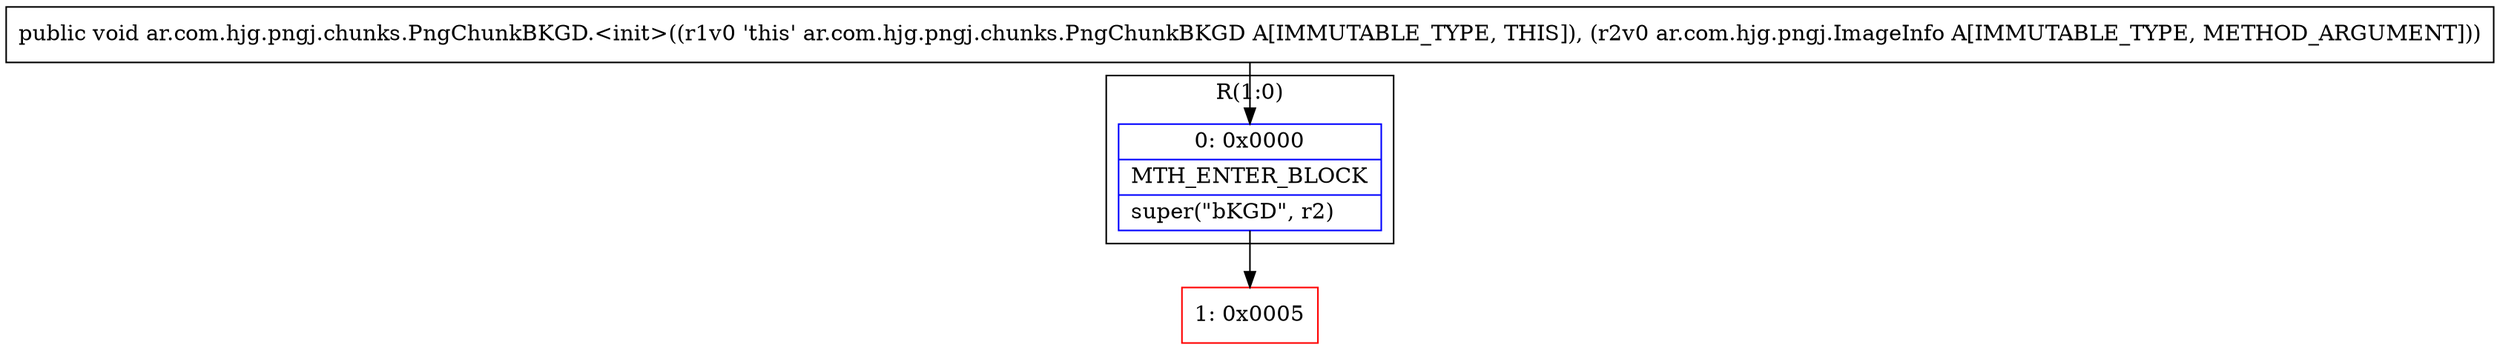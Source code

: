 digraph "CFG forar.com.hjg.pngj.chunks.PngChunkBKGD.\<init\>(Lar\/com\/hjg\/pngj\/ImageInfo;)V" {
subgraph cluster_Region_1278257682 {
label = "R(1:0)";
node [shape=record,color=blue];
Node_0 [shape=record,label="{0\:\ 0x0000|MTH_ENTER_BLOCK\l|super(\"bKGD\", r2)\l}"];
}
Node_1 [shape=record,color=red,label="{1\:\ 0x0005}"];
MethodNode[shape=record,label="{public void ar.com.hjg.pngj.chunks.PngChunkBKGD.\<init\>((r1v0 'this' ar.com.hjg.pngj.chunks.PngChunkBKGD A[IMMUTABLE_TYPE, THIS]), (r2v0 ar.com.hjg.pngj.ImageInfo A[IMMUTABLE_TYPE, METHOD_ARGUMENT])) }"];
MethodNode -> Node_0;
Node_0 -> Node_1;
}

